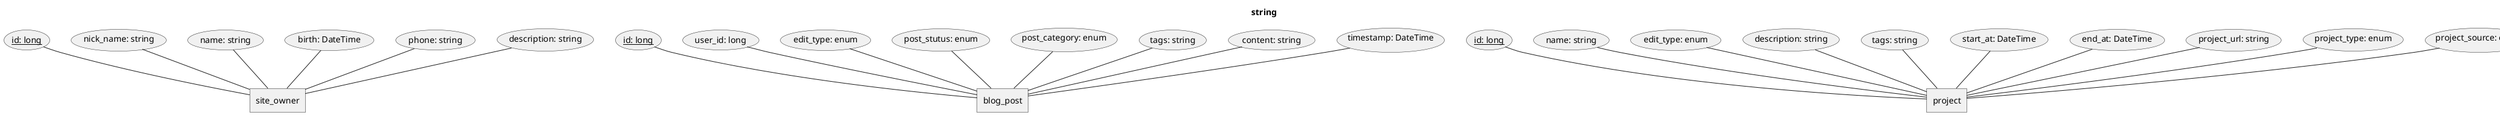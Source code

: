 @startchen southhome
entity site_owner{
    id: long <<key>>
    nick_name: string
    name: string
    birth: DateTime
    phone: string
    description: string
}

entity blog_post{
    id: long <<key>>
    user_id: long
    edit_type: enum
    post_stutus: enum
    post_category: enum
    title: string
    tags: string
    content: string
    timestamp: DateTime
}

entity project {
    id: long <<key>>
    name: string
    edit_type: enum
    description: string
    tags: string
    start_at: DateTime
    end_at: DateTime
    project_url: string
    project_type: enum
    project_source: enum
}
@endchen